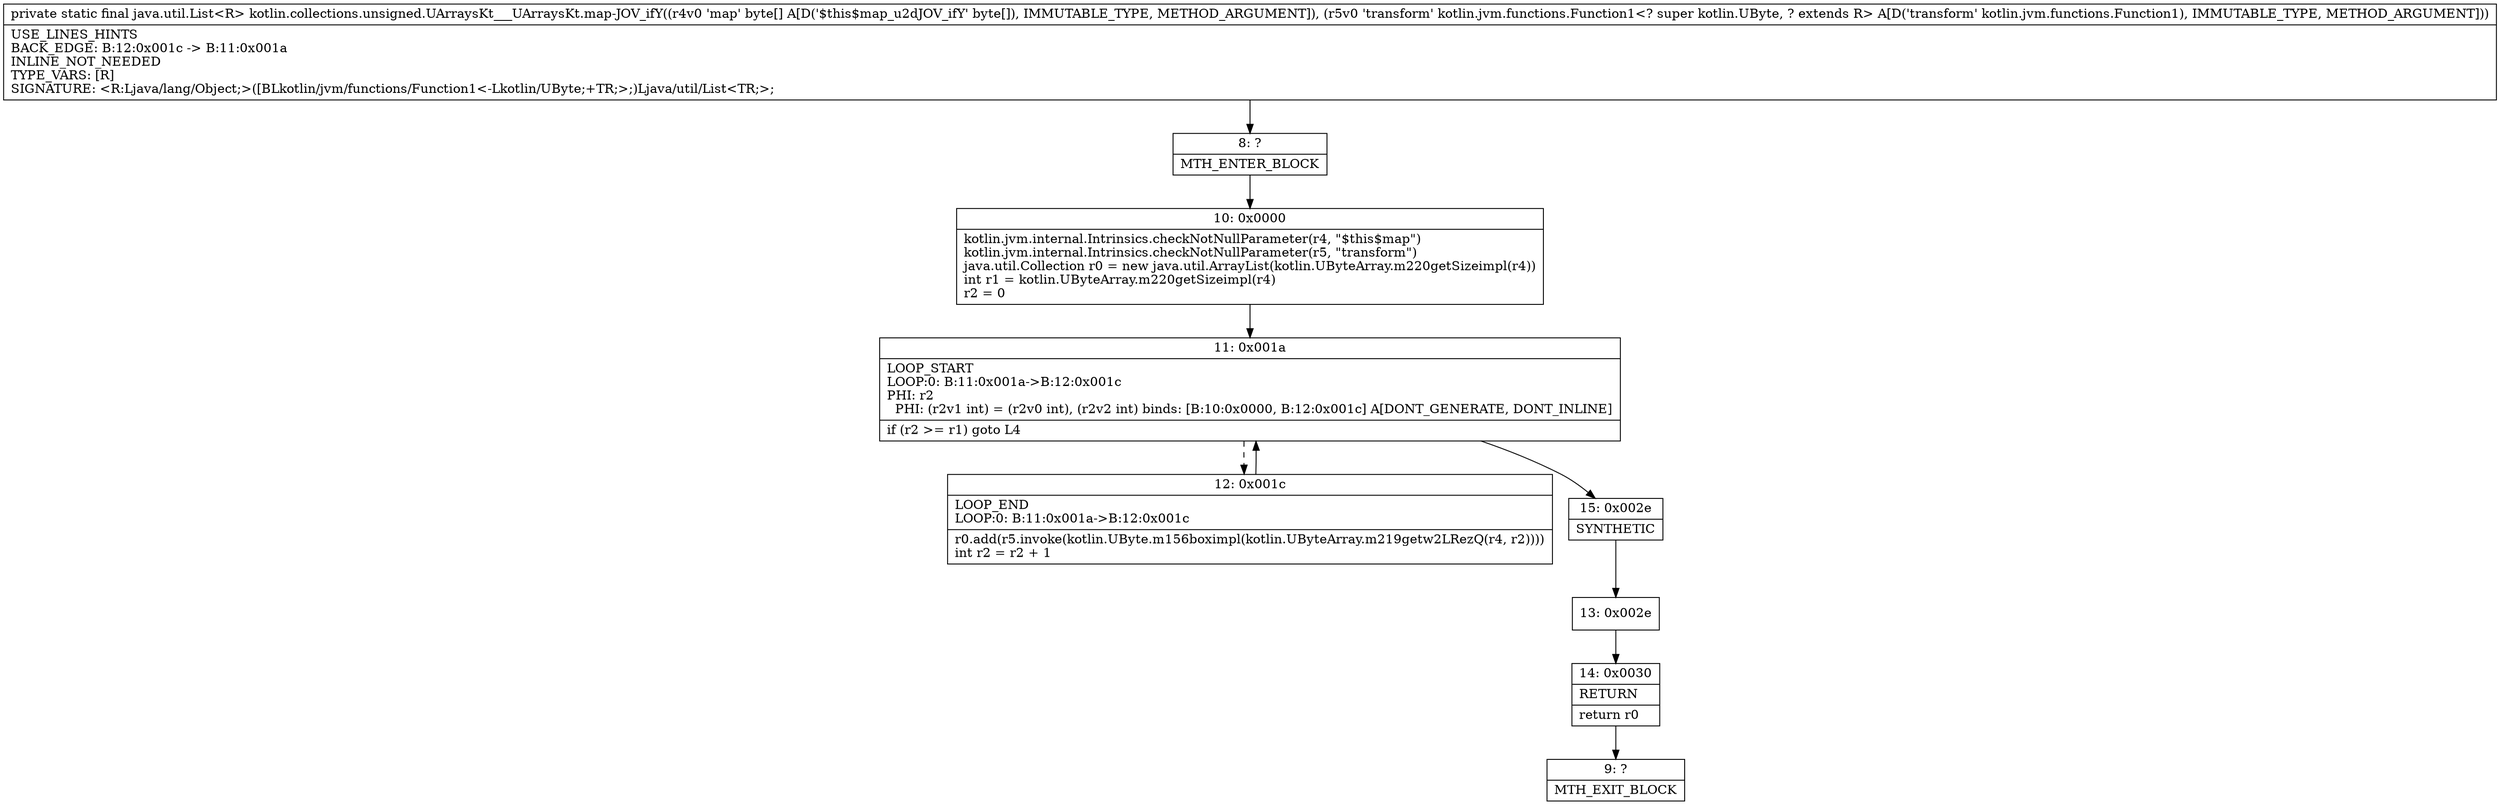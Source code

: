 digraph "CFG forkotlin.collections.unsigned.UArraysKt___UArraysKt.map\-JOV_ifY([BLkotlin\/jvm\/functions\/Function1;)Ljava\/util\/List;" {
Node_8 [shape=record,label="{8\:\ ?|MTH_ENTER_BLOCK\l}"];
Node_10 [shape=record,label="{10\:\ 0x0000|kotlin.jvm.internal.Intrinsics.checkNotNullParameter(r4, \"$this$map\")\lkotlin.jvm.internal.Intrinsics.checkNotNullParameter(r5, \"transform\")\ljava.util.Collection r0 = new java.util.ArrayList(kotlin.UByteArray.m220getSizeimpl(r4))\lint r1 = kotlin.UByteArray.m220getSizeimpl(r4)\lr2 = 0\l}"];
Node_11 [shape=record,label="{11\:\ 0x001a|LOOP_START\lLOOP:0: B:11:0x001a\-\>B:12:0x001c\lPHI: r2 \l  PHI: (r2v1 int) = (r2v0 int), (r2v2 int) binds: [B:10:0x0000, B:12:0x001c] A[DONT_GENERATE, DONT_INLINE]\l|if (r2 \>= r1) goto L4\l}"];
Node_12 [shape=record,label="{12\:\ 0x001c|LOOP_END\lLOOP:0: B:11:0x001a\-\>B:12:0x001c\l|r0.add(r5.invoke(kotlin.UByte.m156boximpl(kotlin.UByteArray.m219getw2LRezQ(r4, r2))))\lint r2 = r2 + 1\l}"];
Node_15 [shape=record,label="{15\:\ 0x002e|SYNTHETIC\l}"];
Node_13 [shape=record,label="{13\:\ 0x002e}"];
Node_14 [shape=record,label="{14\:\ 0x0030|RETURN\l|return r0\l}"];
Node_9 [shape=record,label="{9\:\ ?|MTH_EXIT_BLOCK\l}"];
MethodNode[shape=record,label="{private static final java.util.List\<R\> kotlin.collections.unsigned.UArraysKt___UArraysKt.map\-JOV_ifY((r4v0 'map' byte[] A[D('$this$map_u2dJOV_ifY' byte[]), IMMUTABLE_TYPE, METHOD_ARGUMENT]), (r5v0 'transform' kotlin.jvm.functions.Function1\<? super kotlin.UByte, ? extends R\> A[D('transform' kotlin.jvm.functions.Function1), IMMUTABLE_TYPE, METHOD_ARGUMENT]))  | USE_LINES_HINTS\lBACK_EDGE: B:12:0x001c \-\> B:11:0x001a\lINLINE_NOT_NEEDED\lTYPE_VARS: [R]\lSIGNATURE: \<R:Ljava\/lang\/Object;\>([BLkotlin\/jvm\/functions\/Function1\<\-Lkotlin\/UByte;+TR;\>;)Ljava\/util\/List\<TR;\>;\l}"];
MethodNode -> Node_8;Node_8 -> Node_10;
Node_10 -> Node_11;
Node_11 -> Node_12[style=dashed];
Node_11 -> Node_15;
Node_12 -> Node_11;
Node_15 -> Node_13;
Node_13 -> Node_14;
Node_14 -> Node_9;
}

